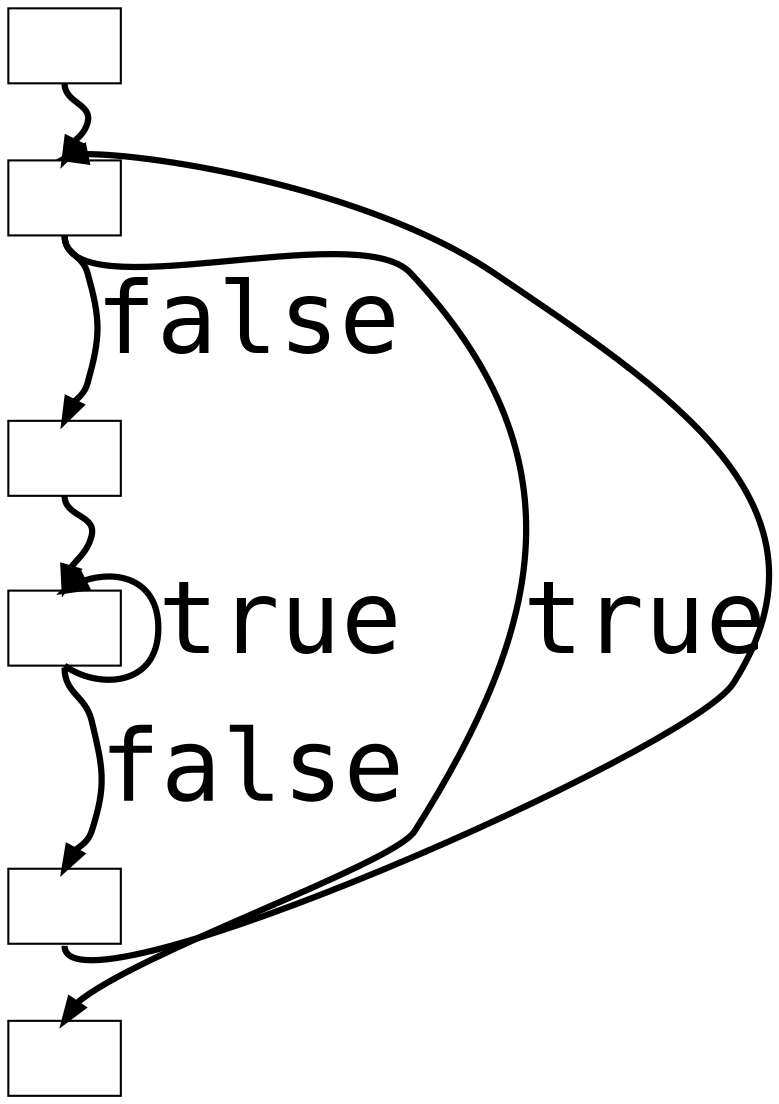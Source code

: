 digraph G {
    node [shape=rect];
    edge [penwidth=3, fontname="Monospace", fontsize=48];
    rankdir=TB;

    A [image="graph_1_data/a_crop.png", label=""];
    B [image="graph_1_data/b_crop.png", label=""];
    C [image="graph_1_data/c_crop.png", label=""];
    D [image="graph_1_data/d_crop.png", label=""];
    E [image="graph_1_data/e_crop.png", label=""];
    F [image="graph_1_data/f_crop.png", label=""];

    A -> B [style=invis];
    B -> C [style=invis];
    C -> D [style=invis];
    D -> E [style=invis];
    E -> F [style=invis];

    A:s -> B:n [constraint=false];
    B:s -> F:n [constraint=false, label="true"];
    B:s -> C:n [constraint=false, label="false"];
    C:s -> D:n [constraint=false];
    D:s -> D:n [constraint=false, label="true"];
    D:s -> E:n [constraint=false, label="false"];
    E:s -> B:n [constraint=false];
}
